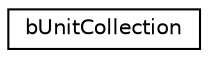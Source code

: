 digraph G
{
  edge [fontname="Helvetica",fontsize="10",labelfontname="Helvetica",labelfontsize="10"];
  node [fontname="Helvetica",fontsize="10",shape=record];
  rankdir=LR;
  Node1 [label="bUnitCollection",height=0.2,width=0.4,color="black", fillcolor="white", style="filled",URL="$d6/d4b/structbUnitCollection.html"];
}
